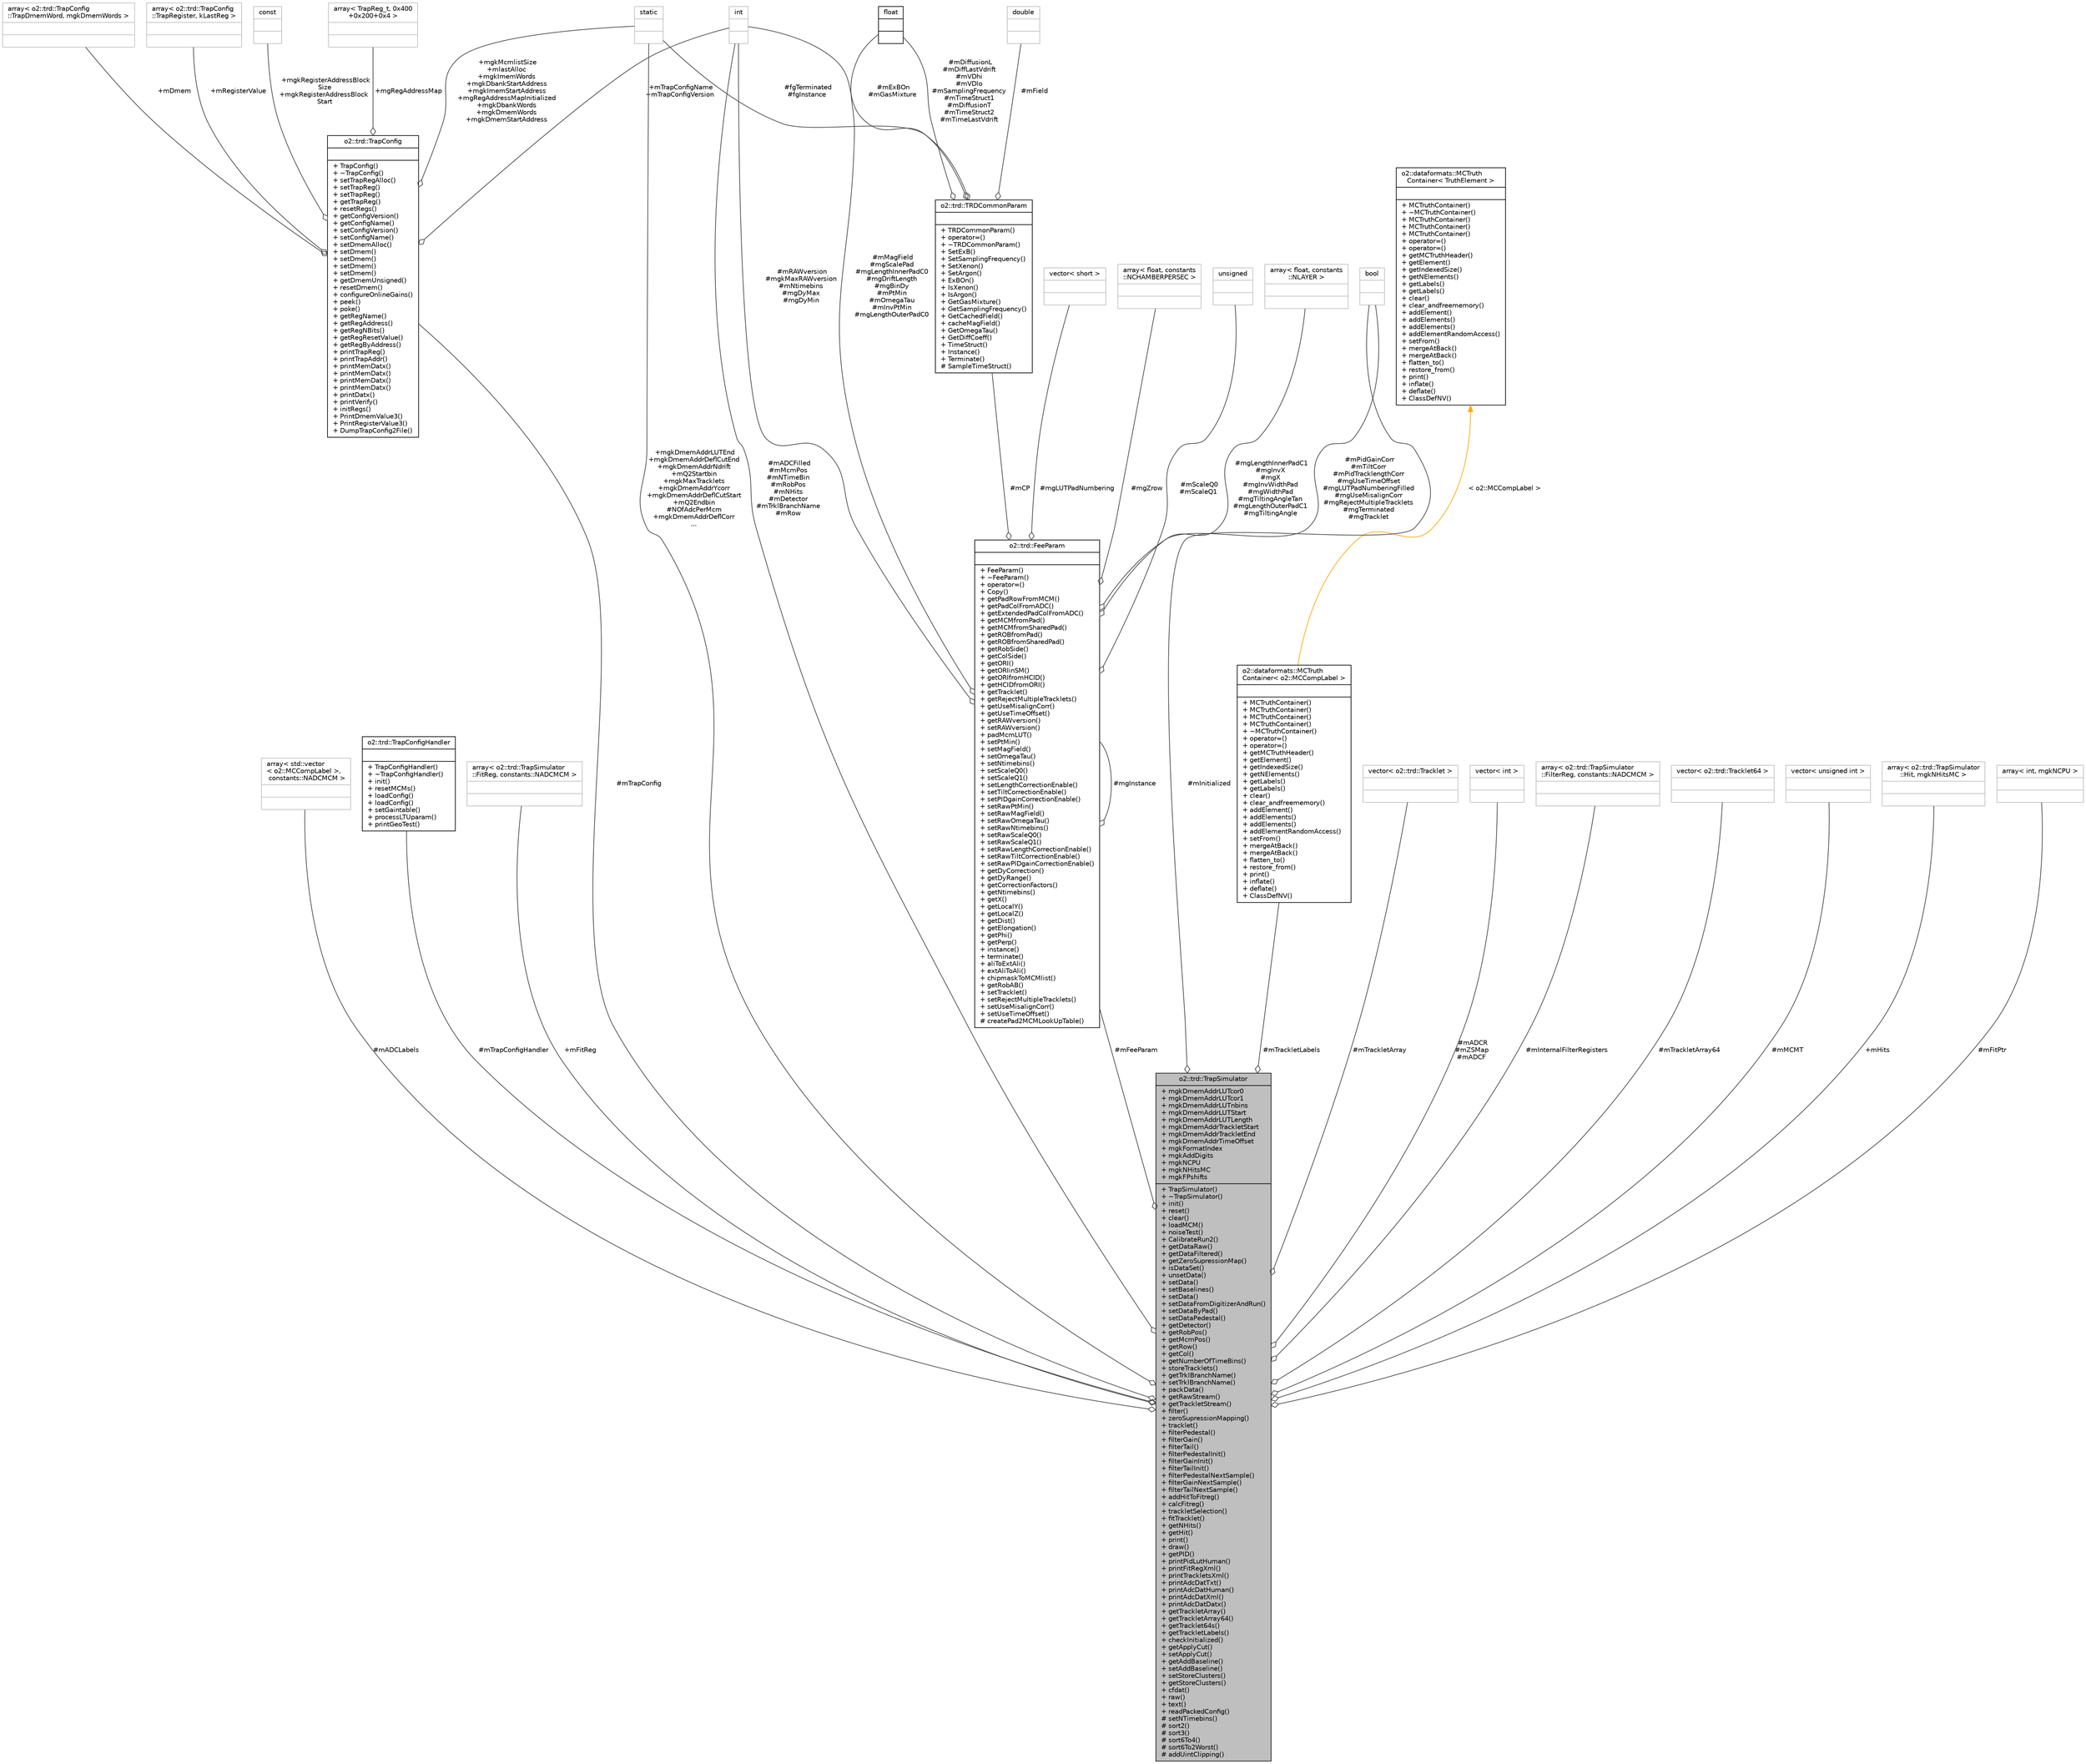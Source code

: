 digraph "o2::trd::TrapSimulator"
{
 // INTERACTIVE_SVG=YES
  bgcolor="transparent";
  edge [fontname="Helvetica",fontsize="10",labelfontname="Helvetica",labelfontsize="10"];
  node [fontname="Helvetica",fontsize="10",shape=record];
  Node1 [label="{o2::trd::TrapSimulator\n|+ mgkDmemAddrLUTcor0\l+ mgkDmemAddrLUTcor1\l+ mgkDmemAddrLUTnbins\l+ mgkDmemAddrLUTStart\l+ mgkDmemAddrLUTLength\l+ mgkDmemAddrTrackletStart\l+ mgkDmemAddrTrackletEnd\l+ mgkDmemAddrTimeOffset\l+ mgkFormatIndex\l+ mgkAddDigits\l+ mgkNCPU\l+ mgkNHitsMC\l+ mgkFPshifts\l|+ TrapSimulator()\l+ ~TrapSimulator()\l+ init()\l+ reset()\l+ clear()\l+ loadMCM()\l+ noiseTest()\l+ CalibrateRun2()\l+ getDataRaw()\l+ getDataFiltered()\l+ getZeroSupressionMap()\l+ isDataSet()\l+ unsetData()\l+ setData()\l+ setBaselines()\l+ setData()\l+ setDataFromDigitizerAndRun()\l+ setDataByPad()\l+ setDataPedestal()\l+ getDetector()\l+ getRobPos()\l+ getMcmPos()\l+ getRow()\l+ getCol()\l+ getNumberOfTimeBins()\l+ storeTracklets()\l+ getTrklBranchName()\l+ setTrklBranchName()\l+ packData()\l+ getRawStream()\l+ getTrackletStream()\l+ filter()\l+ zeroSupressionMapping()\l+ tracklet()\l+ filterPedestal()\l+ filterGain()\l+ filterTail()\l+ filterPedestalInit()\l+ filterGainInit()\l+ filterTailInit()\l+ filterPedestalNextSample()\l+ filterGainNextSample()\l+ filterTailNextSample()\l+ addHitToFitreg()\l+ calcFitreg()\l+ trackletSelection()\l+ fitTracklet()\l+ getNHits()\l+ getHit()\l+ print()\l+ draw()\l+ getPID()\l+ printPidLutHuman()\l+ printFitRegXml()\l+ printTrackletsXml()\l+ printAdcDatTxt()\l+ printAdcDatHuman()\l+ printAdcDatXml()\l+ printAdcDatDatx()\l+ getTrackletArray()\l+ getTrackletArray64()\l+ getTracklet64s()\l+ getTrackletLabels()\l+ checkInitialized()\l+ getApplyCut()\l+ setApplyCut()\l+ getAddBaseline()\l+ setAddBaseline()\l+ setStoreClusters()\l+ getStoreClusters()\l+ cfdat()\l+ raw()\l+ text()\l+ readPackedConfig()\l# setNTimebins()\l# sort2()\l# sort3()\l# sort6To4()\l# sort6To2Worst()\l# addUintClipping()\l}",height=0.2,width=0.4,color="black", fillcolor="grey75", style="filled", fontcolor="black"];
  Node2 -> Node1 [color="grey25",fontsize="10",style="solid",label=" #mADCLabels" ,arrowhead="odiamond",fontname="Helvetica"];
  Node2 [label="{array\< std::vector\l\< o2::MCCompLabel \>,\l constants::NADCMCM \>\n||}",height=0.2,width=0.4,color="grey75"];
  Node3 -> Node1 [color="grey25",fontsize="10",style="solid",label=" #mTrapConfigHandler" ,arrowhead="odiamond",fontname="Helvetica"];
  Node3 [label="{o2::trd::TrapConfigHandler\n||+ TrapConfigHandler()\l+ ~TrapConfigHandler()\l+ init()\l+ resetMCMs()\l+ loadConfig()\l+ loadConfig()\l+ setGaintable()\l+ processLTUparam()\l+ printGeoTest()\l}",height=0.2,width=0.4,color="black",URL="$dc/dba/classo2_1_1trd_1_1TrapConfigHandler.html"];
  Node4 -> Node1 [color="grey25",fontsize="10",style="solid",label=" +mFitReg" ,arrowhead="odiamond",fontname="Helvetica"];
  Node4 [label="{array\< o2::trd::TrapSimulator\l::FitReg, constants::NADCMCM \>\n||}",height=0.2,width=0.4,color="grey75"];
  Node5 -> Node1 [color="grey25",fontsize="10",style="solid",label=" #mTrapConfig" ,arrowhead="odiamond",fontname="Helvetica"];
  Node5 [label="{o2::trd::TrapConfig\n||+ TrapConfig()\l+ ~TrapConfig()\l+ setTrapRegAlloc()\l+ setTrapReg()\l+ setTrapReg()\l+ getTrapReg()\l+ resetRegs()\l+ getConfigVersion()\l+ getConfigName()\l+ setConfigVersion()\l+ setConfigName()\l+ setDmemAlloc()\l+ setDmem()\l+ setDmem()\l+ setDmem()\l+ setDmem()\l+ getDmemUnsigned()\l+ resetDmem()\l+ configureOnlineGains()\l+ peek()\l+ poke()\l+ getRegName()\l+ getRegAddress()\l+ getRegNBits()\l+ getRegResetValue()\l+ getRegByAddress()\l+ printTrapReg()\l+ printTrapAddr()\l+ printMemDatx()\l+ printMemDatx()\l+ printMemDatx()\l+ printMemDatx()\l+ printDatx()\l+ printVerify()\l+ initRegs()\l+ PrintDmemValue3()\l+ PrintRegisterValue3()\l+ DumpTrapConfig2File()\l}",height=0.2,width=0.4,color="black",URL="$d7/dae/classo2_1_1trd_1_1TrapConfig.html"];
  Node6 -> Node5 [color="grey25",fontsize="10",style="solid",label=" +mTrapConfigName\n+mTrapConfigVersion" ,arrowhead="odiamond",fontname="Helvetica"];
  Node6 [label="{int\n||}",height=0.2,width=0.4,color="grey75"];
  Node7 -> Node5 [color="grey25",fontsize="10",style="solid",label=" +mDmem" ,arrowhead="odiamond",fontname="Helvetica"];
  Node7 [label="{array\< o2::trd::TrapConfig\l::TrapDmemWord, mgkDmemWords \>\n||}",height=0.2,width=0.4,color="grey75"];
  Node8 -> Node5 [color="grey25",fontsize="10",style="solid",label=" +mRegisterValue" ,arrowhead="odiamond",fontname="Helvetica"];
  Node8 [label="{array\< o2::trd::TrapConfig\l::TrapRegister, kLastReg \>\n||}",height=0.2,width=0.4,color="grey75"];
  Node9 -> Node5 [color="grey25",fontsize="10",style="solid",label=" +mgkRegisterAddressBlock\lSize\n+mgkRegisterAddressBlock\lStart" ,arrowhead="odiamond",fontname="Helvetica"];
  Node9 [label="{const\n||}",height=0.2,width=0.4,color="grey75"];
  Node10 -> Node5 [color="grey25",fontsize="10",style="solid",label=" +mgkMcmlistSize\n+mlastAlloc\n+mgkImemWords\n+mgkDbankStartAddress\n+mgkImemStartAddress\n+mgRegAddressMapInitialized\n+mgkDbankWords\n+mgkDmemWords\n+mgkDmemStartAddress" ,arrowhead="odiamond",fontname="Helvetica"];
  Node10 [label="{static\n||}",height=0.2,width=0.4,color="grey75"];
  Node11 -> Node5 [color="grey25",fontsize="10",style="solid",label=" +mgRegAddressMap" ,arrowhead="odiamond",fontname="Helvetica"];
  Node11 [label="{array\< TrapReg_t, 0x400\l+0x200+0x4 \>\n||}",height=0.2,width=0.4,color="grey75"];
  Node12 -> Node1 [color="grey25",fontsize="10",style="solid",label=" #mTrackletLabels" ,arrowhead="odiamond",fontname="Helvetica"];
  Node12 [label="{o2::dataformats::MCTruth\lContainer\< o2::MCCompLabel \>\n||+ MCTruthContainer()\l+ MCTruthContainer()\l+ MCTruthContainer()\l+ MCTruthContainer()\l+ ~MCTruthContainer()\l+ operator=()\l+ operator=()\l+ getMCTruthHeader()\l+ getElement()\l+ getIndexedSize()\l+ getNElements()\l+ getLabels()\l+ getLabels()\l+ clear()\l+ clear_andfreememory()\l+ addElement()\l+ addElements()\l+ addElements()\l+ addElementRandomAccess()\l+ setFrom()\l+ mergeAtBack()\l+ mergeAtBack()\l+ flatten_to()\l+ restore_from()\l+ print()\l+ inflate()\l+ deflate()\l+ ClassDefNV()\l}",height=0.2,width=0.4,color="black",URL="$dc/daa/classo2_1_1dataformats_1_1MCTruthContainer.html"];
  Node13 -> Node12 [dir="back",color="orange",fontsize="10",style="solid",label=" \< o2::MCCompLabel \>" ,fontname="Helvetica"];
  Node13 [label="{o2::dataformats::MCTruth\lContainer\< TruthElement \>\n||+ MCTruthContainer()\l+ ~MCTruthContainer()\l+ MCTruthContainer()\l+ MCTruthContainer()\l+ MCTruthContainer()\l+ operator=()\l+ operator=()\l+ getMCTruthHeader()\l+ getElement()\l+ getIndexedSize()\l+ getNElements()\l+ getLabels()\l+ getLabels()\l+ clear()\l+ clear_andfreememory()\l+ addElement()\l+ addElements()\l+ addElements()\l+ addElementRandomAccess()\l+ setFrom()\l+ mergeAtBack()\l+ mergeAtBack()\l+ flatten_to()\l+ restore_from()\l+ print()\l+ inflate()\l+ deflate()\l+ ClassDefNV()\l}",height=0.2,width=0.4,color="black",URL="$dc/daa/classo2_1_1dataformats_1_1MCTruthContainer.html",tooltip="A container to hold and manage MC truth information/labels. "];
  Node14 -> Node1 [color="grey25",fontsize="10",style="solid",label=" #mTrackletArray" ,arrowhead="odiamond",fontname="Helvetica"];
  Node14 [label="{vector\< o2::trd::Tracklet \>\n||}",height=0.2,width=0.4,color="grey75"];
  Node15 -> Node1 [color="grey25",fontsize="10",style="solid",label=" #mADCR\n#mZSMap\n#mADCF" ,arrowhead="odiamond",fontname="Helvetica"];
  Node15 [label="{vector\< int \>\n||}",height=0.2,width=0.4,color="grey75"];
  Node16 -> Node1 [color="grey25",fontsize="10",style="solid",label=" #mInternalFilterRegisters" ,arrowhead="odiamond",fontname="Helvetica"];
  Node16 [label="{array\< o2::trd::TrapSimulator\l::FilterReg, constants::NADCMCM \>\n||}",height=0.2,width=0.4,color="grey75"];
  Node17 -> Node1 [color="grey25",fontsize="10",style="solid",label=" #mFeeParam" ,arrowhead="odiamond",fontname="Helvetica"];
  Node17 [label="{o2::trd::FeeParam\n||+ FeeParam()\l+ ~FeeParam()\l+ operator=()\l+ Copy()\l+ getPadRowFromMCM()\l+ getPadColFromADC()\l+ getExtendedPadColFromADC()\l+ getMCMfromPad()\l+ getMCMfromSharedPad()\l+ getROBfromPad()\l+ getROBfromSharedPad()\l+ getRobSide()\l+ getColSide()\l+ getORI()\l+ getORIinSM()\l+ getORIfromHCID()\l+ getHCIDfromORI()\l+ getTracklet()\l+ getRejectMultipleTracklets()\l+ getUseMisalignCorr()\l+ getUseTimeOffset()\l+ getRAWversion()\l+ setRAWversion()\l+ padMcmLUT()\l+ setPtMin()\l+ setMagField()\l+ setOmegaTau()\l+ setNtimebins()\l+ setScaleQ0()\l+ setScaleQ1()\l+ setLengthCorrectionEnable()\l+ setTiltCorrectionEnable()\l+ setPIDgainCorrectionEnable()\l+ setRawPtMin()\l+ setRawMagField()\l+ setRawOmegaTau()\l+ setRawNtimebins()\l+ setRawScaleQ0()\l+ setRawScaleQ1()\l+ setRawLengthCorrectionEnable()\l+ setRawTiltCorrectionEnable()\l+ setRawPIDgainCorrectionEnable()\l+ getDyCorrection()\l+ getDyRange()\l+ getCorrectionFactors()\l+ getNtimebins()\l+ getX()\l+ getLocalY()\l+ getLocalZ()\l+ getDist()\l+ getElongation()\l+ getPhi()\l+ getPerp()\l+ instance()\l+ terminate()\l+ aliToExtAli()\l+ extAliToAli()\l+ chipmaskToMCMlist()\l+ getRobAB()\l+ setTracklet()\l+ setRejectMultipleTracklets()\l+ setUseMisalignCorr()\l+ setUseTimeOffset()\l# createPad2MCMLookUpTable()\l}",height=0.2,width=0.4,color="black",URL="$db/d0c/classo2_1_1trd_1_1FeeParam.html"];
  Node18 -> Node17 [color="grey25",fontsize="10",style="solid",label=" #mMagField\n#mgScalePad\n#mgLengthInnerPadC0\n#mgDriftLength\n#mgBinDy\n#mPtMin\n#mOmegaTau\n#mInvPtMin\n#mgLengthOuterPadC0" ,arrowhead="odiamond",fontname="Helvetica"];
  Node18 [label="{float\n||}",height=0.2,width=0.4,color="black",URL="$d4/dc3/classfloat.html"];
  Node19 -> Node17 [color="grey25",fontsize="10",style="solid",label=" #mCP" ,arrowhead="odiamond",fontname="Helvetica"];
  Node19 [label="{o2::trd::TRDCommonParam\n||+ TRDCommonParam()\l+ operator=()\l+ ~TRDCommonParam()\l+ SetExB()\l+ SetSamplingFrequency()\l+ SetXenon()\l+ SetArgon()\l+ ExBOn()\l+ IsXenon()\l+ IsArgon()\l+ GetGasMixture()\l+ GetSamplingFrequency()\l+ GetCachedField()\l+ cacheMagField()\l+ GetOmegaTau()\l+ GetDiffCoeff()\l+ TimeStruct()\l+ Instance()\l+ Terminate()\l# SampleTimeStruct()\l}",height=0.2,width=0.4,color="black",URL="$d7/d96/classo2_1_1trd_1_1TRDCommonParam.html"];
  Node20 -> Node19 [color="grey25",fontsize="10",style="solid",label=" #mField" ,arrowhead="odiamond",fontname="Helvetica"];
  Node20 [label="{double\n||}",height=0.2,width=0.4,color="grey75"];
  Node18 -> Node19 [color="grey25",fontsize="10",style="solid",label=" #mDiffusionL\n#mDiffLastVdrift\n#mVDhi\n#mVDlo\n#mSamplingFrequency\n#mTimeStruct1\n#mDiffusionT\n#mTimeStruct2\n#mTimeLastVdrift" ,arrowhead="odiamond",fontname="Helvetica"];
  Node6 -> Node19 [color="grey25",fontsize="10",style="solid",label=" #mExBOn\n#mGasMixture" ,arrowhead="odiamond",fontname="Helvetica"];
  Node10 -> Node19 [color="grey25",fontsize="10",style="solid",label=" #fgTerminated\n#fgInstance" ,arrowhead="odiamond",fontname="Helvetica"];
  Node21 -> Node17 [color="grey25",fontsize="10",style="solid",label=" #mgLUTPadNumbering" ,arrowhead="odiamond",fontname="Helvetica"];
  Node21 [label="{vector\< short \>\n||}",height=0.2,width=0.4,color="grey75"];
  Node22 -> Node17 [color="grey25",fontsize="10",style="solid",label=" #mgZrow" ,arrowhead="odiamond",fontname="Helvetica"];
  Node22 [label="{array\< float, constants\l::NCHAMBERPERSEC \>\n||}",height=0.2,width=0.4,color="grey75"];
  Node6 -> Node17 [color="grey25",fontsize="10",style="solid",label=" #mRAWversion\n#mgkMaxRAWversion\n#mNtimebins\n#mgDyMax\n#mgDyMin" ,arrowhead="odiamond",fontname="Helvetica"];
  Node17 -> Node17 [color="grey25",fontsize="10",style="solid",label=" #mgInstance" ,arrowhead="odiamond",fontname="Helvetica"];
  Node23 -> Node17 [color="grey25",fontsize="10",style="solid",label=" #mPidGainCorr\n#mTiltCorr\n#mPidTracklengthCorr\n#mgUseTimeOffset\n#mgLUTPadNumberingFilled\n#mgUseMisalignCorr\n#mgRejectMultipleTracklets\n#mgTerminated\n#mgTracklet" ,arrowhead="odiamond",fontname="Helvetica"];
  Node23 [label="{bool\n||}",height=0.2,width=0.4,color="grey75"];
  Node24 -> Node17 [color="grey25",fontsize="10",style="solid",label=" #mScaleQ0\n#mScaleQ1" ,arrowhead="odiamond",fontname="Helvetica"];
  Node24 [label="{unsigned\n||}",height=0.2,width=0.4,color="grey75"];
  Node25 -> Node17 [color="grey25",fontsize="10",style="solid",label=" #mgLengthInnerPadC1\n#mgInvX\n#mgX\n#mgInvWidthPad\n#mgWidthPad\n#mgTiltingAngleTan\n#mgLengthOuterPadC1\n#mgTiltingAngle" ,arrowhead="odiamond",fontname="Helvetica"];
  Node25 [label="{array\< float, constants\l::NLAYER \>\n||}",height=0.2,width=0.4,color="grey75"];
  Node6 -> Node1 [color="grey25",fontsize="10",style="solid",label=" #mADCFilled\n#mMcmPos\n#mNTimeBin\n#mRobPos\n#mNHits\n#mDetector\n#mTrklBranchName\n#mRow" ,arrowhead="odiamond",fontname="Helvetica"];
  Node26 -> Node1 [color="grey25",fontsize="10",style="solid",label=" #mTrackletArray64" ,arrowhead="odiamond",fontname="Helvetica"];
  Node26 [label="{vector\< o2::trd::Tracklet64 \>\n||}",height=0.2,width=0.4,color="grey75"];
  Node23 -> Node1 [color="grey25",fontsize="10",style="solid",label=" #mInitialized" ,arrowhead="odiamond",fontname="Helvetica"];
  Node27 -> Node1 [color="grey25",fontsize="10",style="solid",label=" #mMCMT" ,arrowhead="odiamond",fontname="Helvetica"];
  Node27 [label="{vector\< unsigned int \>\n||}",height=0.2,width=0.4,color="grey75"];
  Node28 -> Node1 [color="grey25",fontsize="10",style="solid",label=" +mHits" ,arrowhead="odiamond",fontname="Helvetica"];
  Node28 [label="{array\< o2::trd::TrapSimulator\l::Hit, mgkNHitsMC \>\n||}",height=0.2,width=0.4,color="grey75"];
  Node29 -> Node1 [color="grey25",fontsize="10",style="solid",label=" #mFitPtr" ,arrowhead="odiamond",fontname="Helvetica"];
  Node29 [label="{array\< int, mgkNCPU \>\n||}",height=0.2,width=0.4,color="grey75"];
  Node10 -> Node1 [color="grey25",fontsize="10",style="solid",label=" +mgkDmemAddrLUTEnd\n+mgkDmemAddrDeflCutEnd\n+mgkDmemAddrNdrift\n+mQ2Startbin\n+mgkMaxTracklets\n+mgkDmemAddrYcorr\n+mgkDmemAddrDeflCutStart\n+mQ2Endbin\n#NOfAdcPerMcm\n+mgkDmemAddrDeflCorr\n..." ,arrowhead="odiamond",fontname="Helvetica"];
}

